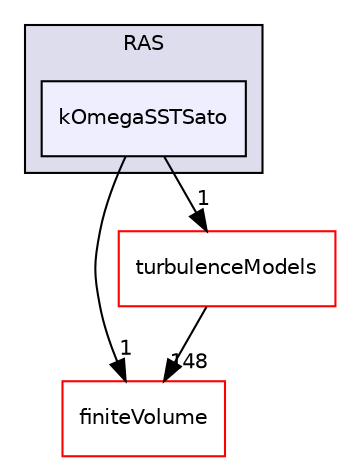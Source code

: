 digraph "src/TurbulenceModels/phaseCompressible/RAS/kOmegaSSTSato" {
  bgcolor=transparent;
  compound=true
  node [ fontsize="10", fontname="Helvetica"];
  edge [ labelfontsize="10", labelfontname="Helvetica"];
  subgraph clusterdir_d56f8f56acacbc657c0273a190dad740 {
    graph [ bgcolor="#ddddee", pencolor="black", label="RAS" fontname="Helvetica", fontsize="10", URL="dir_d56f8f56acacbc657c0273a190dad740.html"]
  dir_a284cfd32f774e3a745db5bec81c24a4 [shape=box, label="kOmegaSSTSato", style="filled", fillcolor="#eeeeff", pencolor="black", URL="dir_a284cfd32f774e3a745db5bec81c24a4.html"];
  }
  dir_9bd15774b555cf7259a6fa18f99fe99b [shape=box label="finiteVolume" color="red" URL="dir_9bd15774b555cf7259a6fa18f99fe99b.html"];
  dir_a3dc37bcacf99bb6122ed819dac99f09 [shape=box label="turbulenceModels" color="red" URL="dir_a3dc37bcacf99bb6122ed819dac99f09.html"];
  dir_a284cfd32f774e3a745db5bec81c24a4->dir_9bd15774b555cf7259a6fa18f99fe99b [headlabel="1", labeldistance=1.5 headhref="dir_003092_000892.html"];
  dir_a284cfd32f774e3a745db5bec81c24a4->dir_a3dc37bcacf99bb6122ed819dac99f09 [headlabel="1", labeldistance=1.5 headhref="dir_003092_000748.html"];
  dir_a3dc37bcacf99bb6122ed819dac99f09->dir_9bd15774b555cf7259a6fa18f99fe99b [headlabel="148", labeldistance=1.5 headhref="dir_000748_000892.html"];
}
